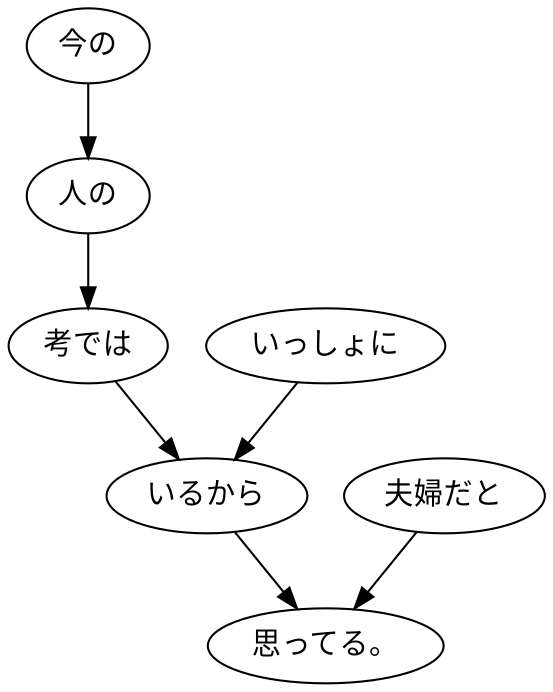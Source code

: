 digraph graph8760 {
	node0 [label="今の"];
	node1 [label="人の"];
	node2 [label="考では"];
	node3 [label="いっしょに"];
	node4 [label="いるから"];
	node5 [label="夫婦だと"];
	node6 [label="思ってる。"];
	node0 -> node1;
	node1 -> node2;
	node2 -> node4;
	node3 -> node4;
	node4 -> node6;
	node5 -> node6;
}
